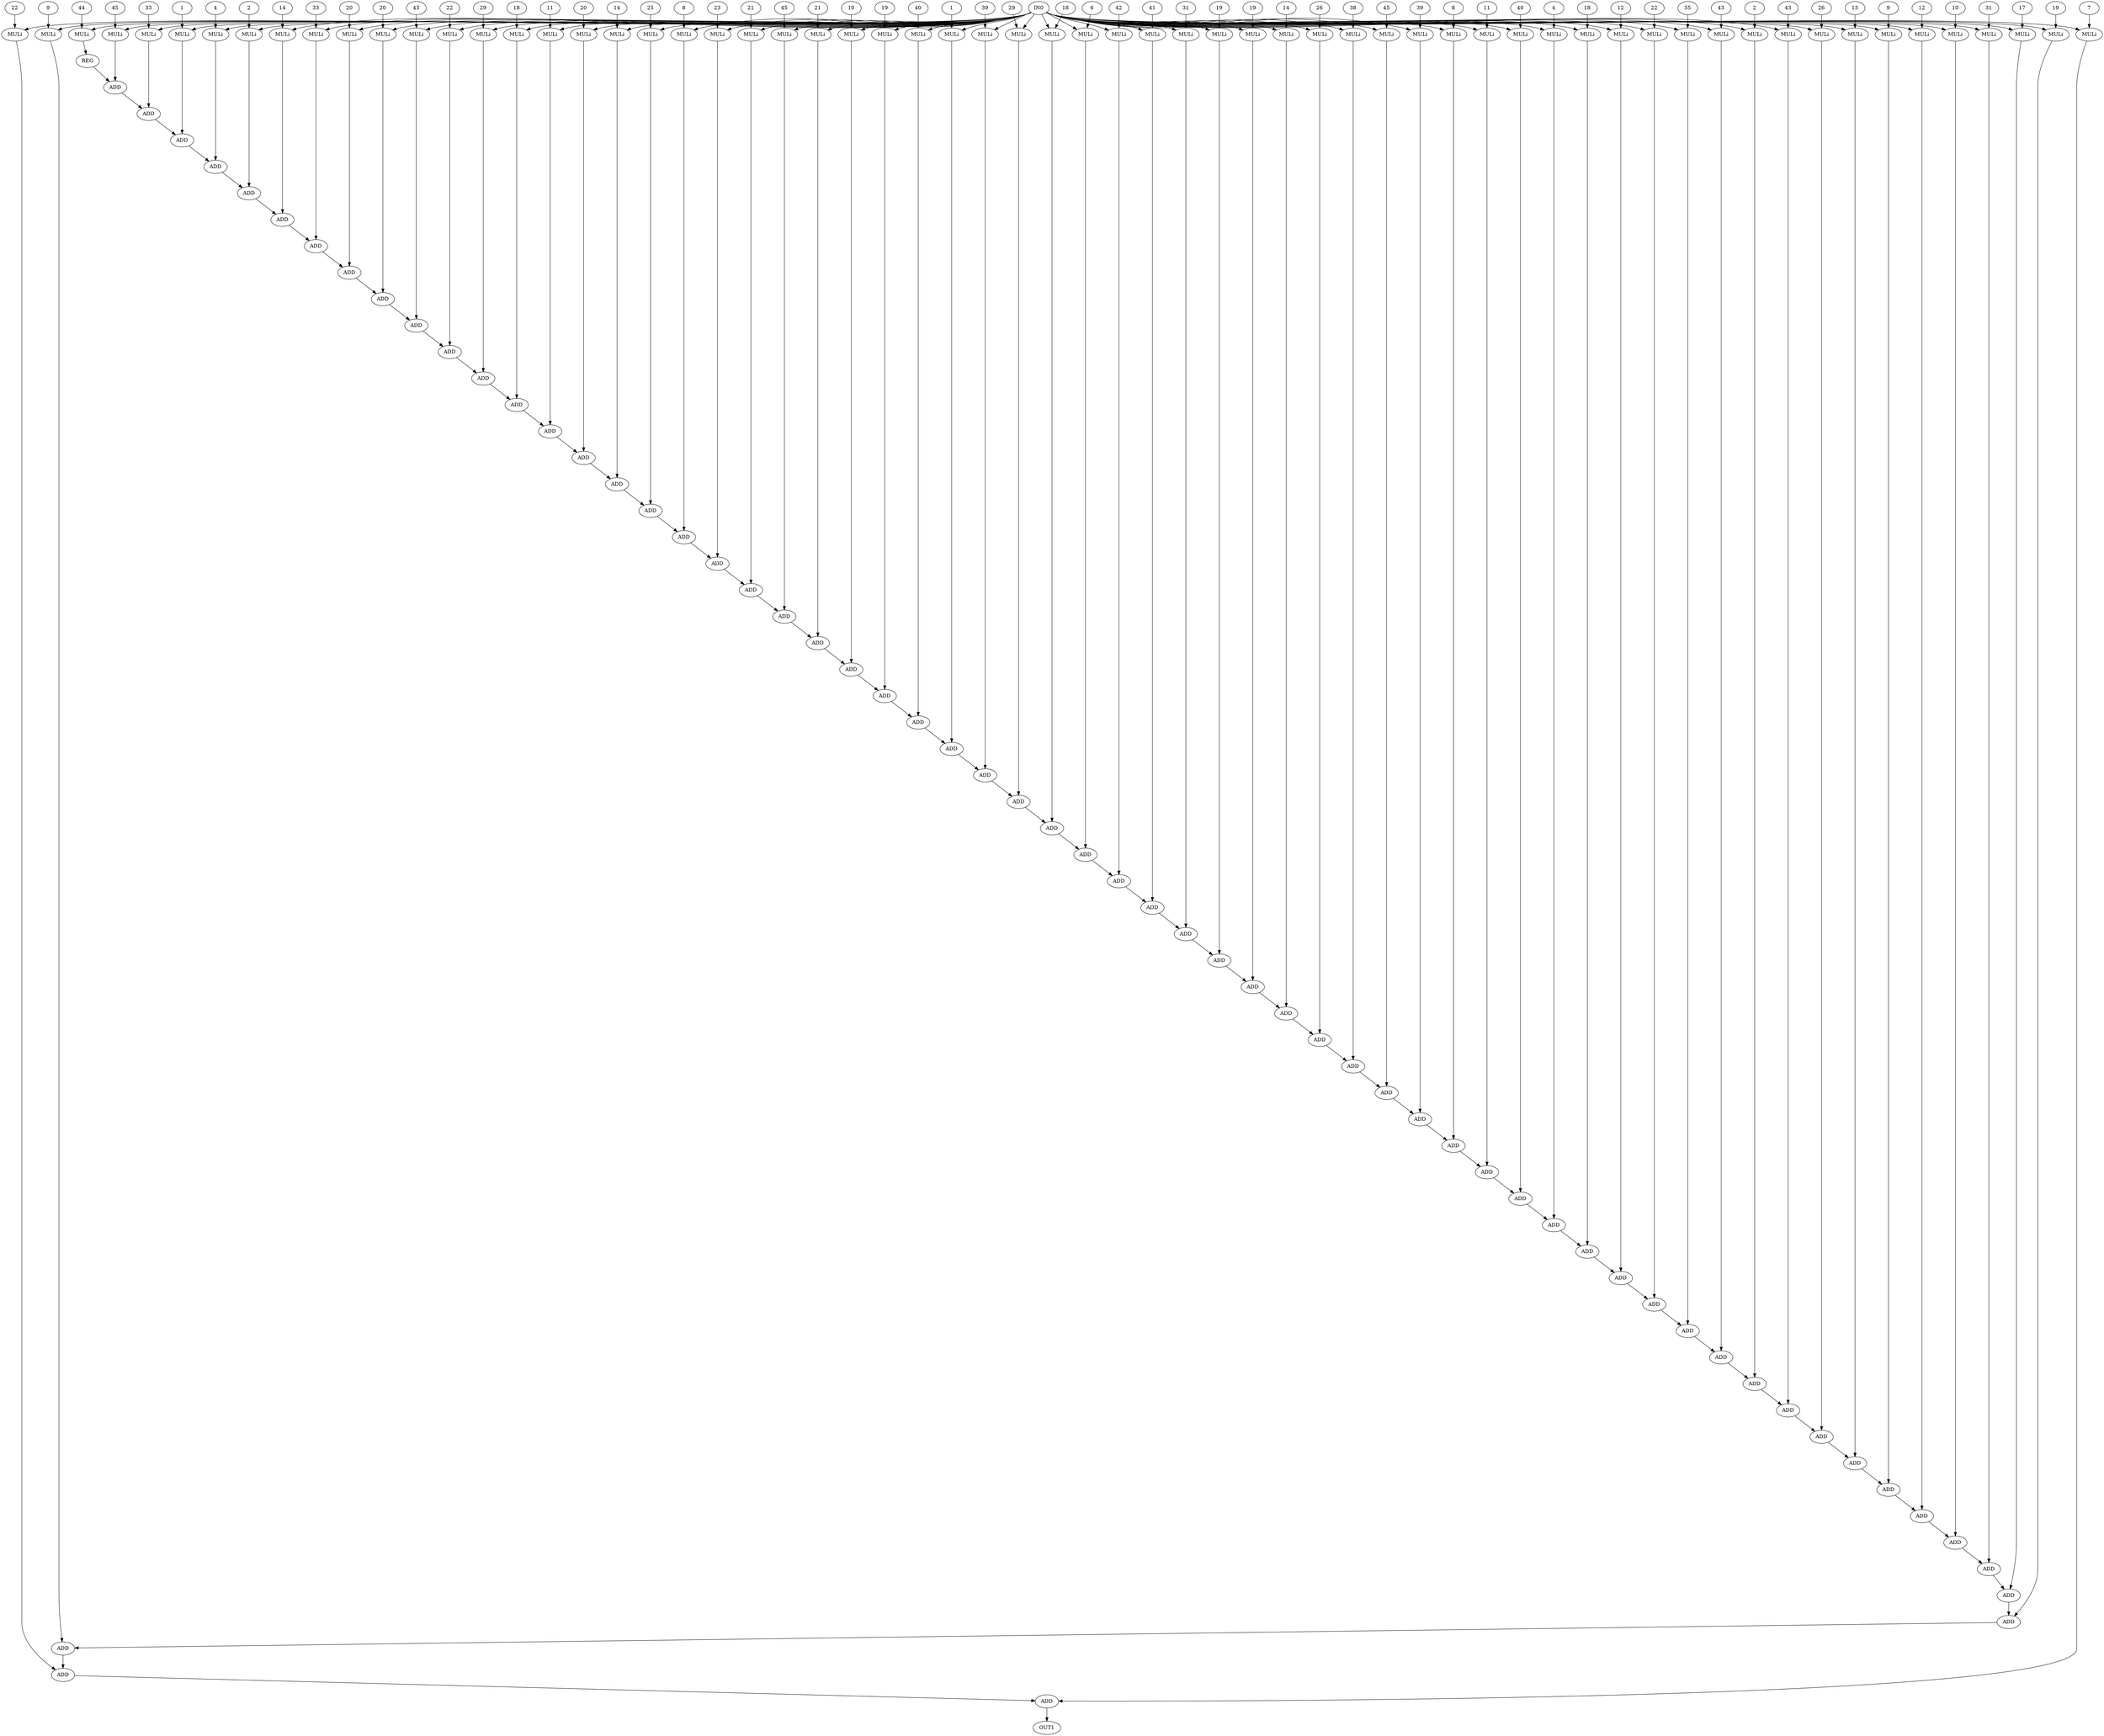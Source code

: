 digraph fir{
 0 [ label = IN0 ]
 1 [ label = OUT1 ]
 2 [ label = MULi, VALUE = 44]
 "2.44"[ label = 44 ]
 3 [ label = REG]
 4 [ label = MULi, VALUE = 45]
 "4.45"[ label = 45 ]
 5 [ label = ADD]
 6 [ label = MULi, VALUE = 33]
 "6.33"[ label = 33 ]
 7 [ label = ADD]
 8 [ label = MULi, VALUE = 1]
 "8.1"[ label = 1 ]
 9 [ label = ADD]
 10 [ label = MULi, VALUE = 4]
 "10.4"[ label = 4 ]
 11 [ label = ADD]
 12 [ label = MULi, VALUE = 2]
 "12.2"[ label = 2 ]
 13 [ label = ADD]
 14 [ label = MULi, VALUE = 14]
 "14.14"[ label = 14 ]
 15 [ label = ADD]
 16 [ label = MULi, VALUE = 33]
 "16.33"[ label = 33 ]
 17 [ label = ADD]
 18 [ label = MULi, VALUE = 20]
 "18.20"[ label = 20 ]
 19 [ label = ADD]
 20 [ label = MULi, VALUE = 20]
 "20.20"[ label = 20 ]
 21 [ label = ADD]
 22 [ label = MULi, VALUE = 43]
 "22.43"[ label = 43 ]
 23 [ label = ADD]
 24 [ label = MULi, VALUE = 22]
 "24.22"[ label = 22 ]
 25 [ label = ADD]
 26 [ label = MULi, VALUE = 29]
 "26.29"[ label = 29 ]
 27 [ label = ADD]
 28 [ label = MULi, VALUE = 18]
 "28.18"[ label = 18 ]
 29 [ label = ADD]
 30 [ label = MULi, VALUE = 11]
 "30.11"[ label = 11 ]
 31 [ label = ADD]
 32 [ label = MULi, VALUE = 20]
 "32.20"[ label = 20 ]
 33 [ label = ADD]
 34 [ label = MULi, VALUE = 14]
 "34.14"[ label = 14 ]
 35 [ label = ADD]
 36 [ label = MULi, VALUE = 25]
 "36.25"[ label = 25 ]
 37 [ label = ADD]
 38 [ label = MULi, VALUE = 8]
 "38.8"[ label = 8 ]
 39 [ label = ADD]
 40 [ label = MULi, VALUE = 23]
 "40.23"[ label = 23 ]
 41 [ label = ADD]
 42 [ label = MULi, VALUE = 21]
 "42.21"[ label = 21 ]
 43 [ label = ADD]
 44 [ label = MULi, VALUE = 45]
 "44.45"[ label = 45 ]
 45 [ label = ADD]
 46 [ label = MULi, VALUE = 21]
 "46.21"[ label = 21 ]
 47 [ label = ADD]
 48 [ label = MULi, VALUE = 10]
 "48.10"[ label = 10 ]
 49 [ label = ADD]
 50 [ label = MULi, VALUE = 19]
 "50.19"[ label = 19 ]
 51 [ label = ADD]
 52 [ label = MULi, VALUE = 40]
 "52.40"[ label = 40 ]
 53 [ label = ADD]
 54 [ label = MULi, VALUE = 1]
 "54.1"[ label = 1 ]
 55 [ label = ADD]
 56 [ label = MULi, VALUE = 39]
 "56.39"[ label = 39 ]
 57 [ label = ADD]
 58 [ label = MULi, VALUE = 29]
 "58.29"[ label = 29 ]
 59 [ label = ADD]
 60 [ label = MULi, VALUE = 18]
 "60.18"[ label = 18 ]
 61 [ label = ADD]
 62 [ label = MULi, VALUE = 6]
 "62.6"[ label = 6 ]
 63 [ label = ADD]
 64 [ label = MULi, VALUE = 42]
 "64.42"[ label = 42 ]
 65 [ label = ADD]
 66 [ label = MULi, VALUE = 41]
 "66.41"[ label = 41 ]
 67 [ label = ADD]
 68 [ label = MULi, VALUE = 31]
 "68.31"[ label = 31 ]
 69 [ label = ADD]
 70 [ label = MULi, VALUE = 19]
 "70.19"[ label = 19 ]
 71 [ label = ADD]
 72 [ label = MULi, VALUE = 19]
 "72.19"[ label = 19 ]
 73 [ label = ADD]
 74 [ label = MULi, VALUE = 14]
 "74.14"[ label = 14 ]
 75 [ label = ADD]
 76 [ label = MULi, VALUE = 26]
 "76.26"[ label = 26 ]
 77 [ label = ADD]
 78 [ label = MULi, VALUE = 38]
 "78.38"[ label = 38 ]
 79 [ label = ADD]
 80 [ label = MULi, VALUE = 45]
 "80.45"[ label = 45 ]
 81 [ label = ADD]
 82 [ label = MULi, VALUE = 39]
 "82.39"[ label = 39 ]
 83 [ label = ADD]
 84 [ label = MULi, VALUE = 8]
 "84.8"[ label = 8 ]
 85 [ label = ADD]
 86 [ label = MULi, VALUE = 11]
 "86.11"[ label = 11 ]
 87 [ label = ADD]
 88 [ label = MULi, VALUE = 40]
 "88.40"[ label = 40 ]
 89 [ label = ADD]
 90 [ label = MULi, VALUE = 4]
 "90.4"[ label = 4 ]
 91 [ label = ADD]
 92 [ label = MULi, VALUE = 18]
 "92.18"[ label = 18 ]
 93 [ label = ADD]
 94 [ label = MULi, VALUE = 12]
 "94.12"[ label = 12 ]
 95 [ label = ADD]
 96 [ label = MULi, VALUE = 22]
 "96.22"[ label = 22 ]
 97 [ label = ADD]
 98 [ label = MULi, VALUE = 35]
 "98.35"[ label = 35 ]
 99 [ label = ADD]
 100 [ label = MULi, VALUE = 43]
 "100.43"[ label = 43 ]
 101 [ label = ADD]
 102 [ label = MULi, VALUE = 2]
 "102.2"[ label = 2 ]
 103 [ label = ADD]
 104 [ label = MULi, VALUE = 43]
 "104.43"[ label = 43 ]
 105 [ label = ADD]
 106 [ label = MULi, VALUE = 26]
 "106.26"[ label = 26 ]
 107 [ label = ADD]
 108 [ label = MULi, VALUE = 13]
 "108.13"[ label = 13 ]
 109 [ label = ADD]
 110 [ label = MULi, VALUE = 9]
 "110.9"[ label = 9 ]
 111 [ label = ADD]
 112 [ label = MULi, VALUE = 12]
 "112.12"[ label = 12 ]
 113 [ label = ADD]
 114 [ label = MULi, VALUE = 10]
 "114.10"[ label = 10 ]
 115 [ label = ADD]
 116 [ label = MULi, VALUE = 31]
 "116.31"[ label = 31 ]
 117 [ label = ADD]
 118 [ label = MULi, VALUE = 17]
 "118.17"[ label = 17 ]
 119 [ label = ADD]
 120 [ label = MULi, VALUE = 19]
 "120.19"[ label = 19 ]
 121 [ label = ADD]
 122 [ label = MULi, VALUE = 9]
 "122.9"[ label = 9 ]
 123 [ label = ADD]
 124 [ label = MULi, VALUE = 22]
 "124.22"[ label = 22 ]
 125 [ label = ADD]
 126 [ label = MULi, VALUE = 7]
 "126.7"[ label = 7 ]
 127 [ label = ADD]
 0 -> 2
 0 -> 4
 0 -> 6
 0 -> 8
 0 -> 10
 0 -> 12
 0 -> 14
 0 -> 16
 0 -> 18
 0 -> 20
 0 -> 22
 0 -> 24
 0 -> 26
 0 -> 28
 0 -> 30
 0 -> 32
 0 -> 34
 0 -> 36
 0 -> 38
 0 -> 40
 0 -> 42
 0 -> 44
 0 -> 46
 0 -> 48
 0 -> 50
 0 -> 52
 0 -> 54
 0 -> 56
 0 -> 58
 0 -> 60
 0 -> 62
 0 -> 64
 0 -> 66
 0 -> 68
 0 -> 70
 0 -> 72
 0 -> 74
 0 -> 76
 0 -> 78
 0 -> 80
 0 -> 82
 0 -> 84
 0 -> 86
 0 -> 88
 0 -> 90
 0 -> 92
 0 -> 94
 0 -> 96
 0 -> 98
 0 -> 100
 0 -> 102
 0 -> 104
 0 -> 106
 0 -> 108
 0 -> 110
 0 -> 112
 0 -> 114
 0 -> 116
 0 -> 118
 0 -> 120
 0 -> 122
 0 -> 124
 0 -> 126
 "2.44" -> 2
 2 -> 3
 3 -> 5
 "4.45" -> 4
 4 -> 5
 5 -> 7
 "6.33" -> 6
 6 -> 7
 7 -> 9
 "8.1" -> 8
 8 -> 9
 9 -> 11
 "10.4" -> 10
 10 -> 11
 11 -> 13
 "12.2" -> 12
 12 -> 13
 13 -> 15
 "14.14" -> 14
 14 -> 15
 15 -> 17
 "16.33" -> 16
 16 -> 17
 17 -> 19
 "18.20" -> 18
 18 -> 19
 19 -> 21
 "20.20" -> 20
 20 -> 21
 21 -> 23
 "22.43" -> 22
 22 -> 23
 23 -> 25
 "24.22" -> 24
 24 -> 25
 25 -> 27
 "26.29" -> 26
 26 -> 27
 27 -> 29
 "28.18" -> 28
 28 -> 29
 29 -> 31
 "30.11" -> 30
 30 -> 31
 31 -> 33
 "32.20" -> 32
 32 -> 33
 33 -> 35
 "34.14" -> 34
 34 -> 35
 35 -> 37
 "36.25" -> 36
 36 -> 37
 37 -> 39
 "38.8" -> 38
 38 -> 39
 39 -> 41
 "40.23" -> 40
 40 -> 41
 41 -> 43
 "42.21" -> 42
 42 -> 43
 43 -> 45
 "44.45" -> 44
 44 -> 45
 45 -> 47
 "46.21" -> 46
 46 -> 47
 47 -> 49
 "48.10" -> 48
 48 -> 49
 49 -> 51
 "50.19" -> 50
 50 -> 51
 51 -> 53
 "52.40" -> 52
 52 -> 53
 53 -> 55
 "54.1" -> 54
 54 -> 55
 55 -> 57
 "56.39" -> 56
 56 -> 57
 57 -> 59
 "58.29" -> 58
 58 -> 59
 59 -> 61
 "60.18" -> 60
 60 -> 61
 61 -> 63
 "62.6" -> 62
 62 -> 63
 63 -> 65
 "64.42" -> 64
 64 -> 65
 65 -> 67
 "66.41" -> 66
 66 -> 67
 67 -> 69
 "68.31" -> 68
 68 -> 69
 69 -> 71
 "70.19" -> 70
 70 -> 71
 71 -> 73
 "72.19" -> 72
 72 -> 73
 73 -> 75
 "74.14" -> 74
 74 -> 75
 75 -> 77
 "76.26" -> 76
 76 -> 77
 77 -> 79
 "78.38" -> 78
 78 -> 79
 79 -> 81
 "80.45" -> 80
 80 -> 81
 81 -> 83
 "82.39" -> 82
 82 -> 83
 83 -> 85
 "84.8" -> 84
 84 -> 85
 85 -> 87
 "86.11" -> 86
 86 -> 87
 87 -> 89
 "88.40" -> 88
 88 -> 89
 89 -> 91
 "90.4" -> 90
 90 -> 91
 91 -> 93
 "92.18" -> 92
 92 -> 93
 93 -> 95
 "94.12" -> 94
 94 -> 95
 95 -> 97
 "96.22" -> 96
 96 -> 97
 97 -> 99
 "98.35" -> 98
 98 -> 99
 99 -> 101
 "100.43" -> 100
 100 -> 101
 101 -> 103
 "102.2" -> 102
 102 -> 103
 103 -> 105
 "104.43" -> 104
 104 -> 105
 105 -> 107
 "106.26" -> 106
 106 -> 107
 107 -> 109
 "108.13" -> 108
 108 -> 109
 109 -> 111
 "110.9" -> 110
 110 -> 111
 111 -> 113
 "112.12" -> 112
 112 -> 113
 113 -> 115
 "114.10" -> 114
 114 -> 115
 115 -> 117
 "116.31" -> 116
 116 -> 117
 117 -> 119
 "118.17" -> 118
 118 -> 119
 119 -> 121
 "120.19" -> 120
 120 -> 121
 121 -> 123
 "122.9" -> 122
 122 -> 123
 123 -> 125
 "124.22" -> 124
 124 -> 125
 125 -> 127
 "126.7" -> 126
 126 -> 127
 127 -> 1
}
